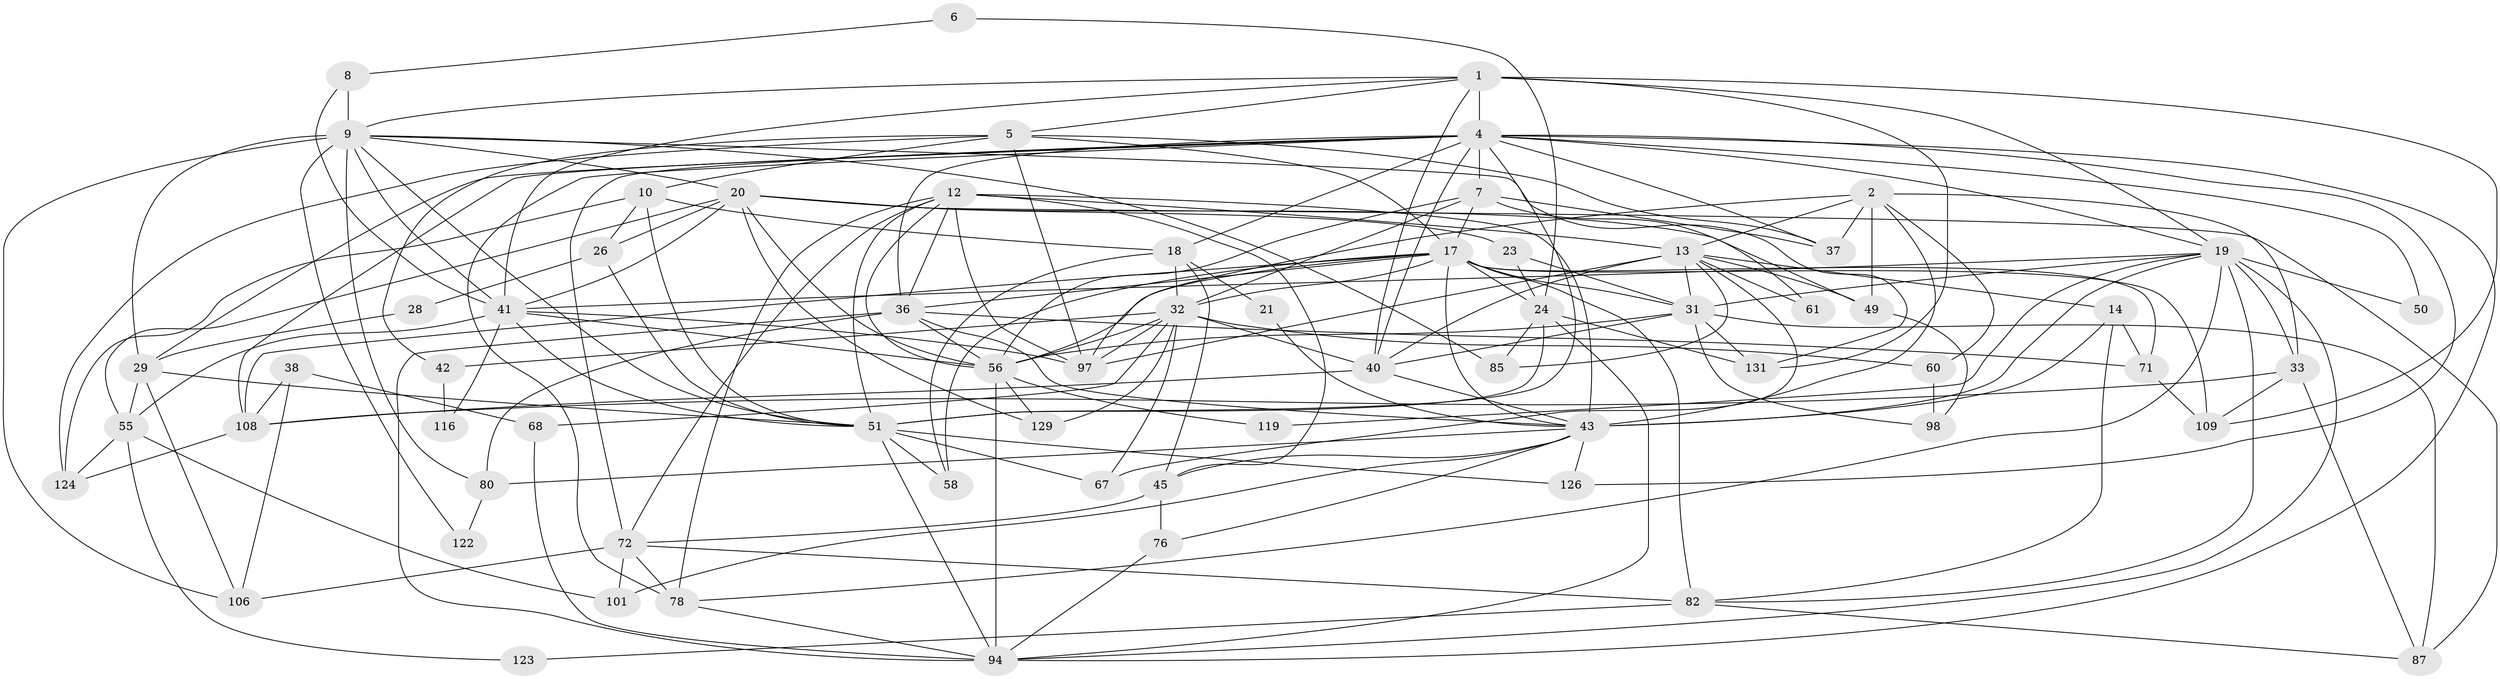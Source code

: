 // original degree distribution, {3: 0.2727272727272727, 4: 0.25757575757575757, 2: 0.14393939393939395, 5: 0.16666666666666666, 8: 0.022727272727272728, 6: 0.10606060606060606, 7: 0.030303030303030304}
// Generated by graph-tools (version 1.1) at 2025/18/03/04/25 18:18:42]
// undirected, 66 vertices, 185 edges
graph export_dot {
graph [start="1"]
  node [color=gray90,style=filled];
  1 [super="+3+107"];
  2 [super="+66"];
  4 [super="+16+11"];
  5 [super="+30+77"];
  6;
  7 [super="+27"];
  8;
  9 [super="+63+70"];
  10 [super="+114"];
  12 [super="+69+59"];
  13 [super="+22"];
  14;
  17 [super="+121+103"];
  18;
  19 [super="+79+25"];
  20 [super="+47+65"];
  21;
  23;
  24 [super="+99+96+73"];
  26 [super="+95"];
  28;
  29 [super="+90+53"];
  31 [super="+57+89"];
  32 [super="+35+44"];
  33 [super="+34"];
  36 [super="+105"];
  37 [super="+52"];
  38;
  40 [super="+81"];
  41 [super="+83"];
  42;
  43 [super="+84+46"];
  45 [super="+62"];
  49;
  50;
  51 [super="+88+54+92+100"];
  55 [super="+75"];
  56 [super="+102"];
  58;
  60;
  61;
  67;
  68;
  71 [super="+93"];
  72 [super="+111"];
  76;
  78 [super="+127"];
  80;
  82 [super="+86+110"];
  85;
  87;
  94 [super="+113"];
  97;
  98;
  101;
  106;
  108 [super="+112"];
  109;
  116;
  119;
  122;
  123;
  124;
  126;
  129;
  131;
  1 -- 131;
  1 -- 109;
  1 -- 41;
  1 -- 19;
  1 -- 4 [weight=2];
  1 -- 5;
  1 -- 40;
  1 -- 9;
  2 -- 49;
  2 -- 97;
  2 -- 60;
  2 -- 13;
  2 -- 33;
  2 -- 43;
  2 -- 37;
  4 -- 18;
  4 -- 36;
  4 -- 37;
  4 -- 7;
  4 -- 40;
  4 -- 72;
  4 -- 108;
  4 -- 78;
  4 -- 50;
  4 -- 51 [weight=3];
  4 -- 19;
  4 -- 94;
  4 -- 29;
  4 -- 126;
  5 -- 17;
  5 -- 10;
  5 -- 97;
  5 -- 37;
  5 -- 124;
  5 -- 42;
  6 -- 8;
  6 -- 24;
  7 -- 17;
  7 -- 56;
  7 -- 61;
  7 -- 37;
  7 -- 32;
  8 -- 9;
  8 -- 41;
  9 -- 80;
  9 -- 122;
  9 -- 85;
  9 -- 29;
  9 -- 20;
  9 -- 51;
  9 -- 131;
  9 -- 106;
  9 -- 41;
  10 -- 26;
  10 -- 18;
  10 -- 124;
  10 -- 51;
  12 -- 36;
  12 -- 78;
  12 -- 56;
  12 -- 43 [weight=3];
  12 -- 97;
  12 -- 45;
  12 -- 51;
  12 -- 72;
  12 -- 13;
  13 -- 31;
  13 -- 14;
  13 -- 61;
  13 -- 97;
  13 -- 67;
  13 -- 40;
  13 -- 49;
  13 -- 85;
  14 -- 71;
  14 -- 82;
  14 -- 43;
  17 -- 32;
  17 -- 36;
  17 -- 108;
  17 -- 82;
  17 -- 24 [weight=2];
  17 -- 56;
  17 -- 31;
  17 -- 58;
  17 -- 109;
  17 -- 43;
  17 -- 71;
  18 -- 32;
  18 -- 58;
  18 -- 21;
  18 -- 45;
  19 -- 41;
  19 -- 50;
  19 -- 119;
  19 -- 94;
  19 -- 31;
  19 -- 78;
  19 -- 43;
  19 -- 33;
  19 -- 82;
  20 -- 129;
  20 -- 55;
  20 -- 49;
  20 -- 87;
  20 -- 23;
  20 -- 41;
  20 -- 26;
  20 -- 56;
  21 -- 43;
  23 -- 31;
  23 -- 24;
  24 -- 131 [weight=2];
  24 -- 94;
  24 -- 51;
  24 -- 85;
  26 -- 51;
  26 -- 28;
  28 -- 29;
  29 -- 106;
  29 -- 55;
  29 -- 51;
  31 -- 87;
  31 -- 131;
  31 -- 98;
  31 -- 56;
  31 -- 40;
  32 -- 42;
  32 -- 67;
  32 -- 40;
  32 -- 97;
  32 -- 129;
  32 -- 68;
  32 -- 56;
  32 -- 60;
  33 -- 109;
  33 -- 87;
  33 -- 108;
  36 -- 71;
  36 -- 80;
  36 -- 94;
  36 -- 43;
  36 -- 56;
  38 -- 106;
  38 -- 68;
  38 -- 108;
  40 -- 108;
  40 -- 43;
  41 -- 97;
  41 -- 116;
  41 -- 51;
  41 -- 55;
  41 -- 56;
  42 -- 116;
  43 -- 101;
  43 -- 45;
  43 -- 76;
  43 -- 80;
  43 -- 126;
  45 -- 76;
  45 -- 72;
  49 -- 98;
  51 -- 67;
  51 -- 58;
  51 -- 94;
  51 -- 126;
  55 -- 124;
  55 -- 101;
  55 -- 123;
  56 -- 129;
  56 -- 119;
  56 -- 94;
  60 -- 98;
  68 -- 94;
  71 -- 109;
  72 -- 82 [weight=2];
  72 -- 101;
  72 -- 106;
  72 -- 78;
  76 -- 94;
  78 -- 94;
  80 -- 122;
  82 -- 123;
  82 -- 87;
  108 -- 124;
}
